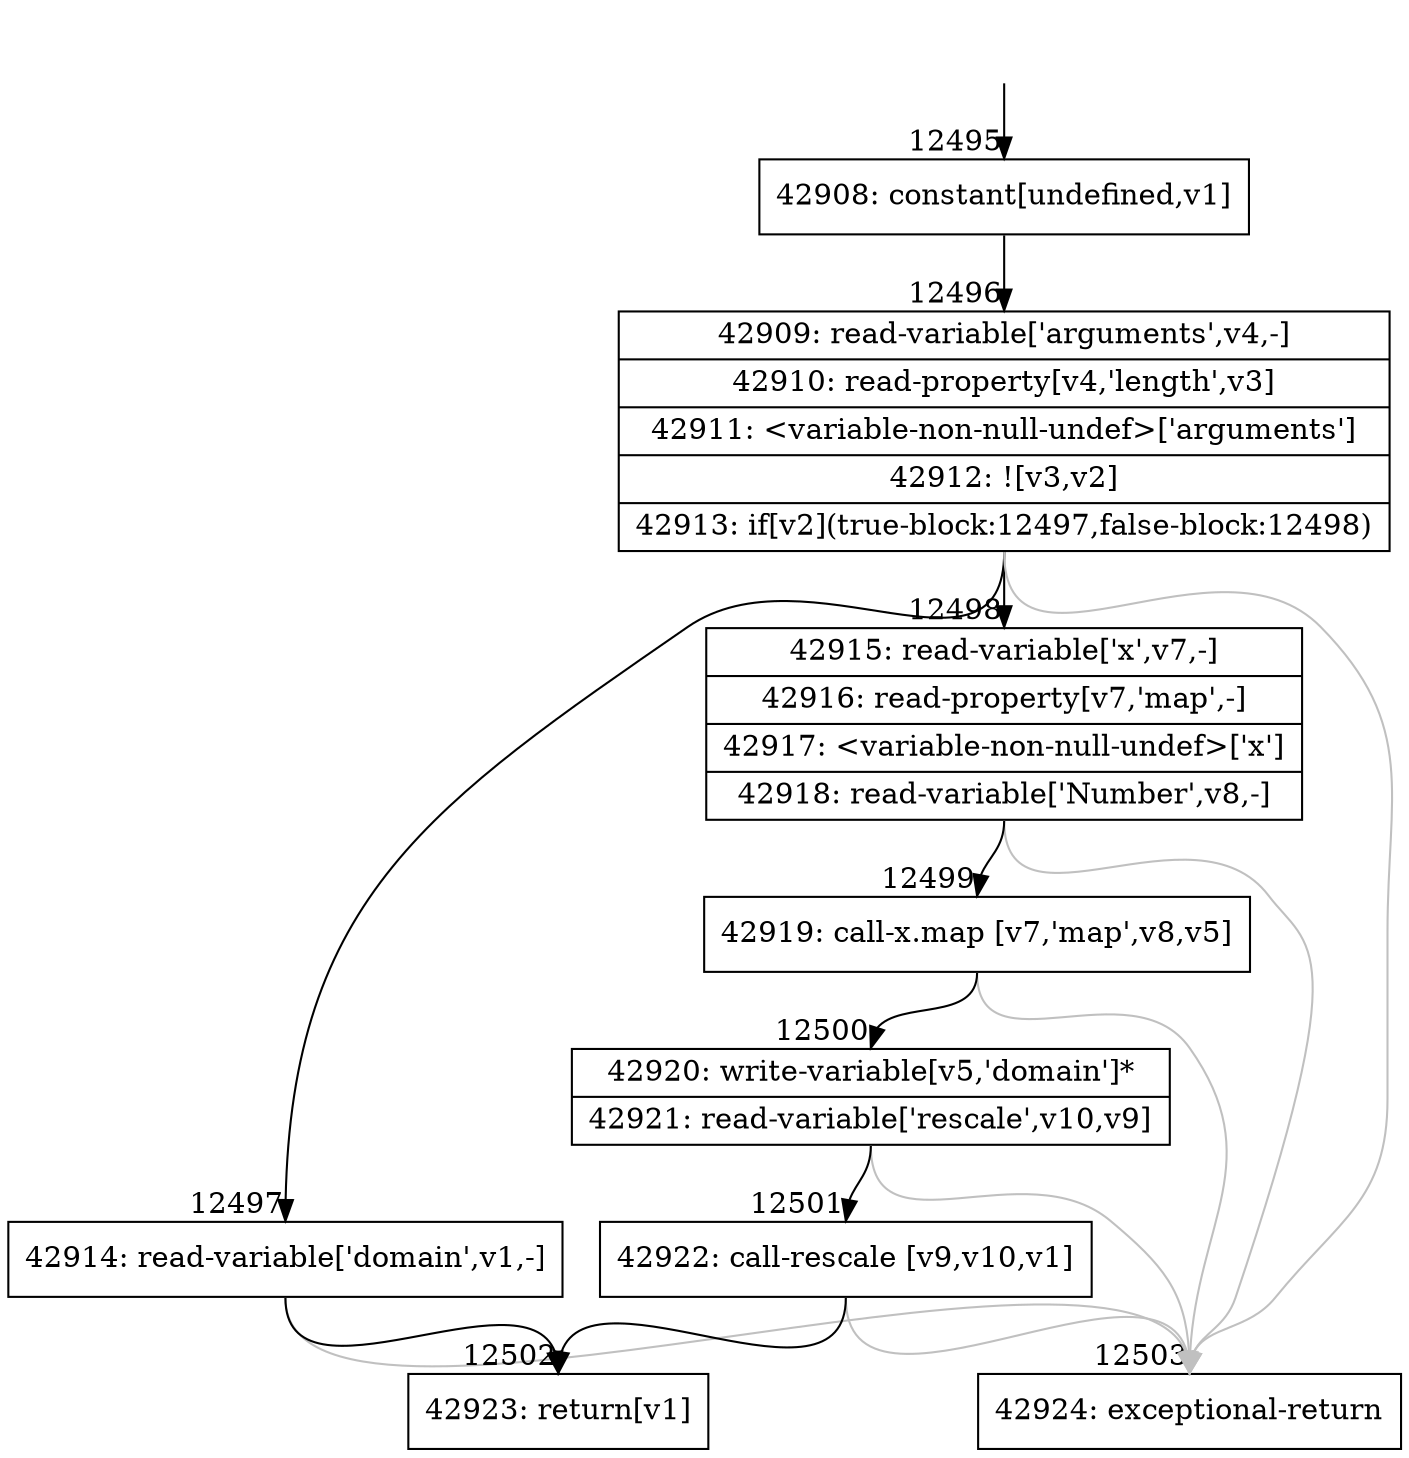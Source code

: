 digraph {
rankdir="TD"
BB_entry1155[shape=none,label=""];
BB_entry1155 -> BB12495 [tailport=s, headport=n, headlabel="    12495"]
BB12495 [shape=record label="{42908: constant[undefined,v1]}" ] 
BB12495 -> BB12496 [tailport=s, headport=n, headlabel="      12496"]
BB12496 [shape=record label="{42909: read-variable['arguments',v4,-]|42910: read-property[v4,'length',v3]|42911: \<variable-non-null-undef\>['arguments']|42912: ![v3,v2]|42913: if[v2](true-block:12497,false-block:12498)}" ] 
BB12496 -> BB12497 [tailport=s, headport=n, headlabel="      12497"]
BB12496 -> BB12498 [tailport=s, headport=n, headlabel="      12498"]
BB12496 -> BB12503 [tailport=s, headport=n, color=gray, headlabel="      12503"]
BB12497 [shape=record label="{42914: read-variable['domain',v1,-]}" ] 
BB12497 -> BB12502 [tailport=s, headport=n, headlabel="      12502"]
BB12497 -> BB12503 [tailport=s, headport=n, color=gray]
BB12498 [shape=record label="{42915: read-variable['x',v7,-]|42916: read-property[v7,'map',-]|42917: \<variable-non-null-undef\>['x']|42918: read-variable['Number',v8,-]}" ] 
BB12498 -> BB12499 [tailport=s, headport=n, headlabel="      12499"]
BB12498 -> BB12503 [tailport=s, headport=n, color=gray]
BB12499 [shape=record label="{42919: call-x.map [v7,'map',v8,v5]}" ] 
BB12499 -> BB12500 [tailport=s, headport=n, headlabel="      12500"]
BB12499 -> BB12503 [tailport=s, headport=n, color=gray]
BB12500 [shape=record label="{42920: write-variable[v5,'domain']*|42921: read-variable['rescale',v10,v9]}" ] 
BB12500 -> BB12501 [tailport=s, headport=n, headlabel="      12501"]
BB12500 -> BB12503 [tailport=s, headport=n, color=gray]
BB12501 [shape=record label="{42922: call-rescale [v9,v10,v1]}" ] 
BB12501 -> BB12502 [tailport=s, headport=n]
BB12501 -> BB12503 [tailport=s, headport=n, color=gray]
BB12502 [shape=record label="{42923: return[v1]}" ] 
BB12503 [shape=record label="{42924: exceptional-return}" ] 
//#$~ 7502
}
